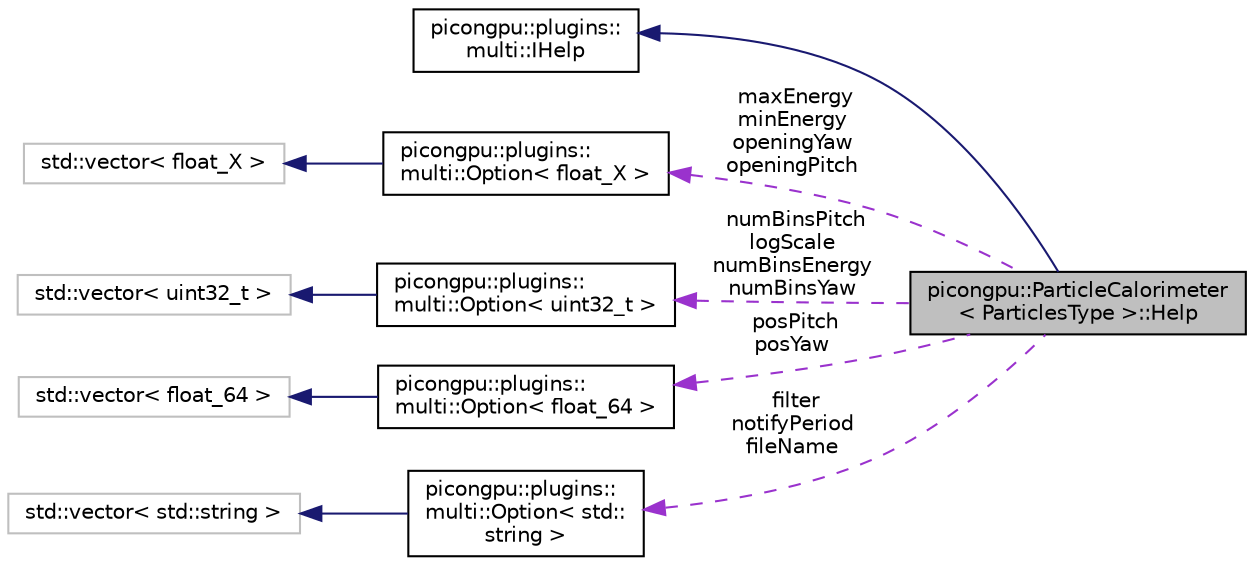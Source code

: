 digraph "picongpu::ParticleCalorimeter&lt; ParticlesType &gt;::Help"
{
 // LATEX_PDF_SIZE
  edge [fontname="Helvetica",fontsize="10",labelfontname="Helvetica",labelfontsize="10"];
  node [fontname="Helvetica",fontsize="10",shape=record];
  rankdir="LR";
  Node1 [label="picongpu::ParticleCalorimeter\l\< ParticlesType \>::Help",height=0.2,width=0.4,color="black", fillcolor="grey75", style="filled", fontcolor="black",tooltip=" "];
  Node2 -> Node1 [dir="back",color="midnightblue",fontsize="10",style="solid",fontname="Helvetica"];
  Node2 [label="picongpu::plugins::\lmulti::IHelp",height=0.2,width=0.4,color="black", fillcolor="white", style="filled",URL="$structpicongpu_1_1plugins_1_1multi_1_1_i_help.html",tooltip="Interface to expose a help of a plugin."];
  Node3 -> Node1 [dir="back",color="darkorchid3",fontsize="10",style="dashed",label=" maxEnergy\nminEnergy\nopeningYaw\nopeningPitch" ,fontname="Helvetica"];
  Node3 [label="picongpu::plugins::\lmulti::Option\< float_X \>",height=0.2,width=0.4,color="black", fillcolor="white", style="filled",URL="$structpicongpu_1_1plugins_1_1multi_1_1_option.html",tooltip=" "];
  Node4 -> Node3 [dir="back",color="midnightblue",fontsize="10",style="solid",fontname="Helvetica"];
  Node4 [label="std::vector\< float_X \>",height=0.2,width=0.4,color="grey75", fillcolor="white", style="filled",tooltip=" "];
  Node5 -> Node1 [dir="back",color="darkorchid3",fontsize="10",style="dashed",label=" numBinsPitch\nlogScale\nnumBinsEnergy\nnumBinsYaw" ,fontname="Helvetica"];
  Node5 [label="picongpu::plugins::\lmulti::Option\< uint32_t \>",height=0.2,width=0.4,color="black", fillcolor="white", style="filled",URL="$structpicongpu_1_1plugins_1_1multi_1_1_option.html",tooltip=" "];
  Node6 -> Node5 [dir="back",color="midnightblue",fontsize="10",style="solid",fontname="Helvetica"];
  Node6 [label="std::vector\< uint32_t  \>",height=0.2,width=0.4,color="grey75", fillcolor="white", style="filled",tooltip=" "];
  Node7 -> Node1 [dir="back",color="darkorchid3",fontsize="10",style="dashed",label=" posPitch\nposYaw" ,fontname="Helvetica"];
  Node7 [label="picongpu::plugins::\lmulti::Option\< float_64 \>",height=0.2,width=0.4,color="black", fillcolor="white", style="filled",URL="$structpicongpu_1_1plugins_1_1multi_1_1_option.html",tooltip=" "];
  Node8 -> Node7 [dir="back",color="midnightblue",fontsize="10",style="solid",fontname="Helvetica"];
  Node8 [label="std::vector\< float_64 \>",height=0.2,width=0.4,color="grey75", fillcolor="white", style="filled",tooltip=" "];
  Node9 -> Node1 [dir="back",color="darkorchid3",fontsize="10",style="dashed",label=" filter\nnotifyPeriod\nfileName" ,fontname="Helvetica"];
  Node9 [label="picongpu::plugins::\lmulti::Option\< std::\lstring \>",height=0.2,width=0.4,color="black", fillcolor="white", style="filled",URL="$structpicongpu_1_1plugins_1_1multi_1_1_option.html",tooltip=" "];
  Node10 -> Node9 [dir="back",color="midnightblue",fontsize="10",style="solid",fontname="Helvetica"];
  Node10 [label="std::vector\< std::string \>",height=0.2,width=0.4,color="grey75", fillcolor="white", style="filled",tooltip=" "];
}
